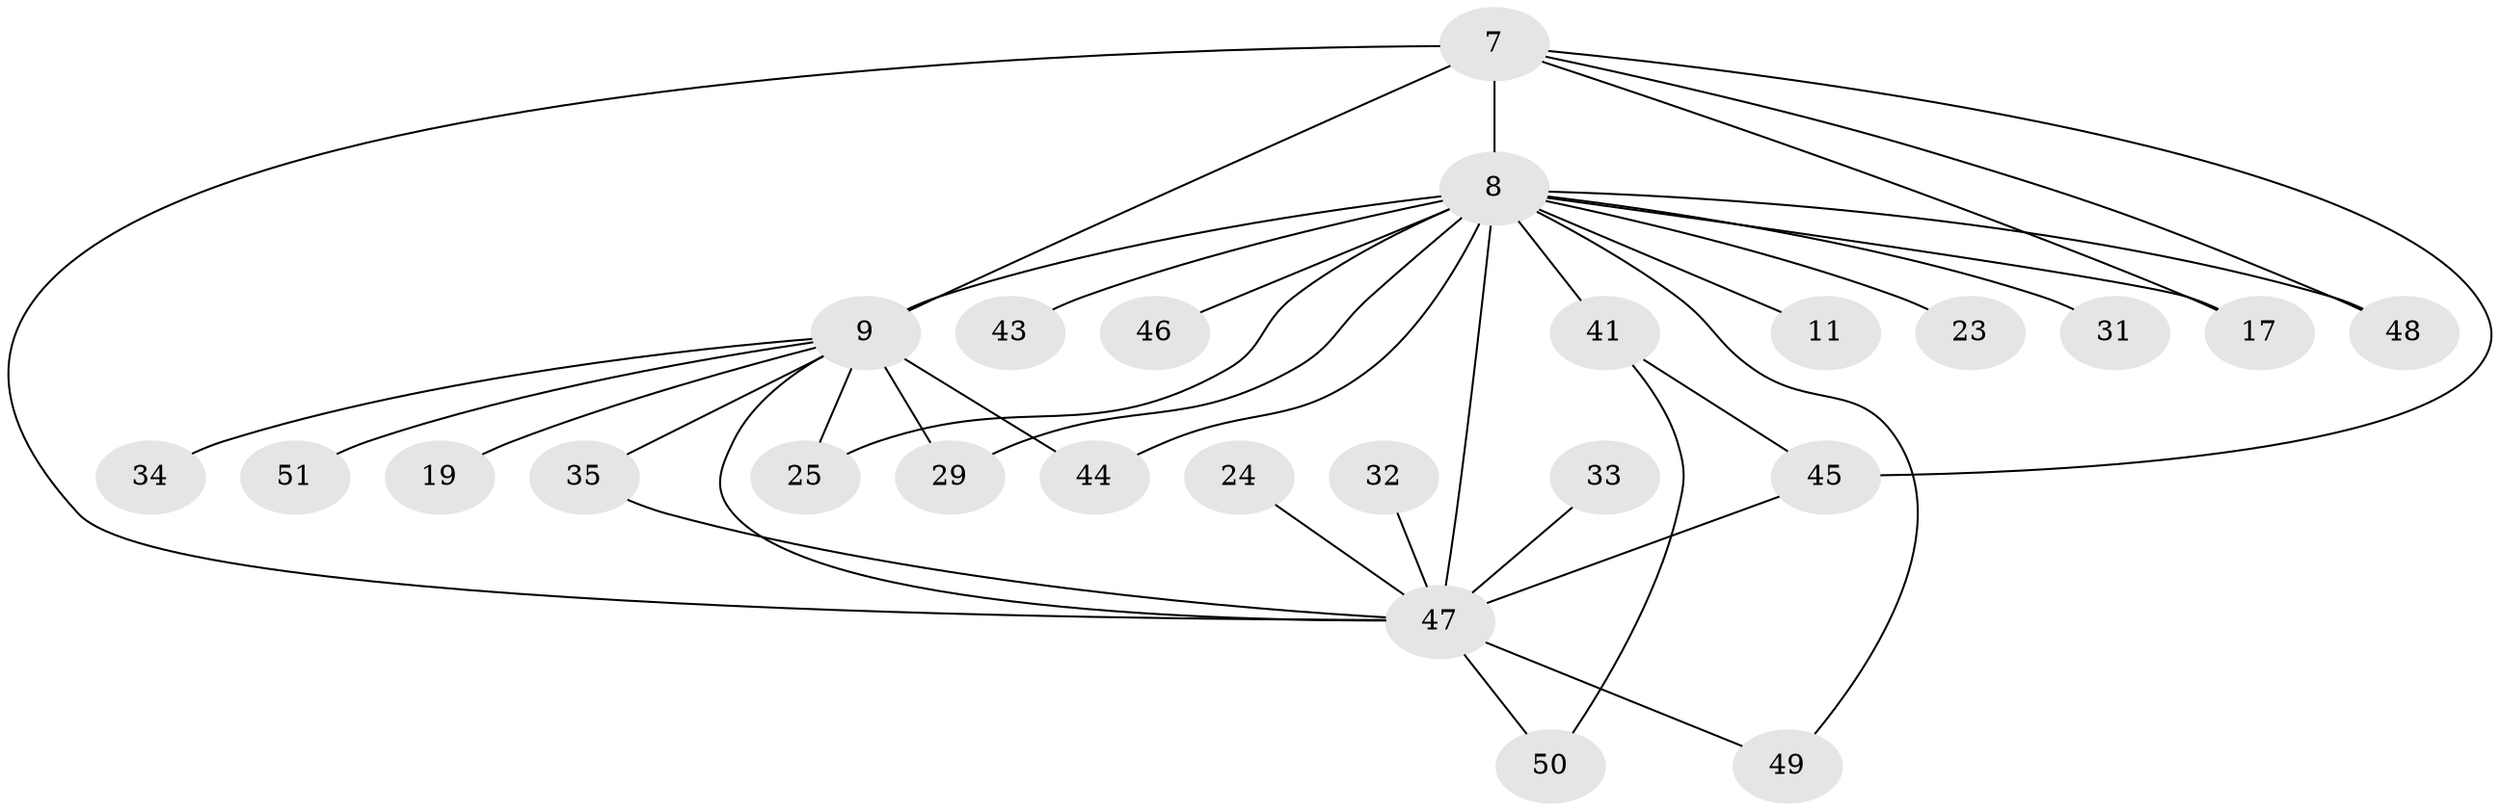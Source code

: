 // original degree distribution, {13: 0.0392156862745098, 17: 0.0196078431372549, 15: 0.058823529411764705, 16: 0.0392156862745098, 11: 0.0196078431372549, 18: 0.0196078431372549, 2: 0.5098039215686274, 4: 0.0784313725490196, 3: 0.17647058823529413, 5: 0.0392156862745098}
// Generated by graph-tools (version 1.1) at 2025/45/03/09/25 04:45:00]
// undirected, 25 vertices, 37 edges
graph export_dot {
graph [start="1"]
  node [color=gray90,style=filled];
  7 [super="+1"];
  8 [super="+4+3"];
  9 [super="+6"];
  11;
  17;
  19;
  23 [super="+14"];
  24;
  25 [super="+18"];
  29;
  31;
  32;
  33;
  34;
  35 [super="+26"];
  41 [super="+37+38"];
  43;
  44 [super="+36"];
  45 [super="+39+40"];
  46;
  47 [super="+42+10"];
  48 [super="+16"];
  49;
  50;
  51;
  7 -- 8 [weight=8];
  7 -- 9 [weight=4];
  7 -- 17;
  7 -- 48 [weight=2];
  7 -- 47 [weight=4];
  7 -- 45 [weight=3];
  8 -- 9 [weight=8];
  8 -- 43 [weight=2];
  8 -- 46 [weight=2];
  8 -- 11 [weight=2];
  8 -- 41 [weight=3];
  8 -- 25 [weight=2];
  8 -- 48;
  8 -- 44 [weight=2];
  8 -- 17;
  8 -- 49;
  8 -- 23 [weight=3];
  8 -- 29;
  8 -- 31;
  8 -- 47 [weight=10];
  9 -- 19 [weight=2];
  9 -- 29;
  9 -- 34 [weight=2];
  9 -- 47 [weight=6];
  9 -- 51 [weight=2];
  9 -- 25;
  9 -- 35;
  9 -- 44 [weight=3];
  24 -- 47 [weight=2];
  32 -- 47;
  33 -- 47 [weight=2];
  35 -- 47 [weight=4];
  41 -- 50;
  41 -- 45;
  45 -- 47 [weight=3];
  47 -- 49;
  47 -- 50;
}
